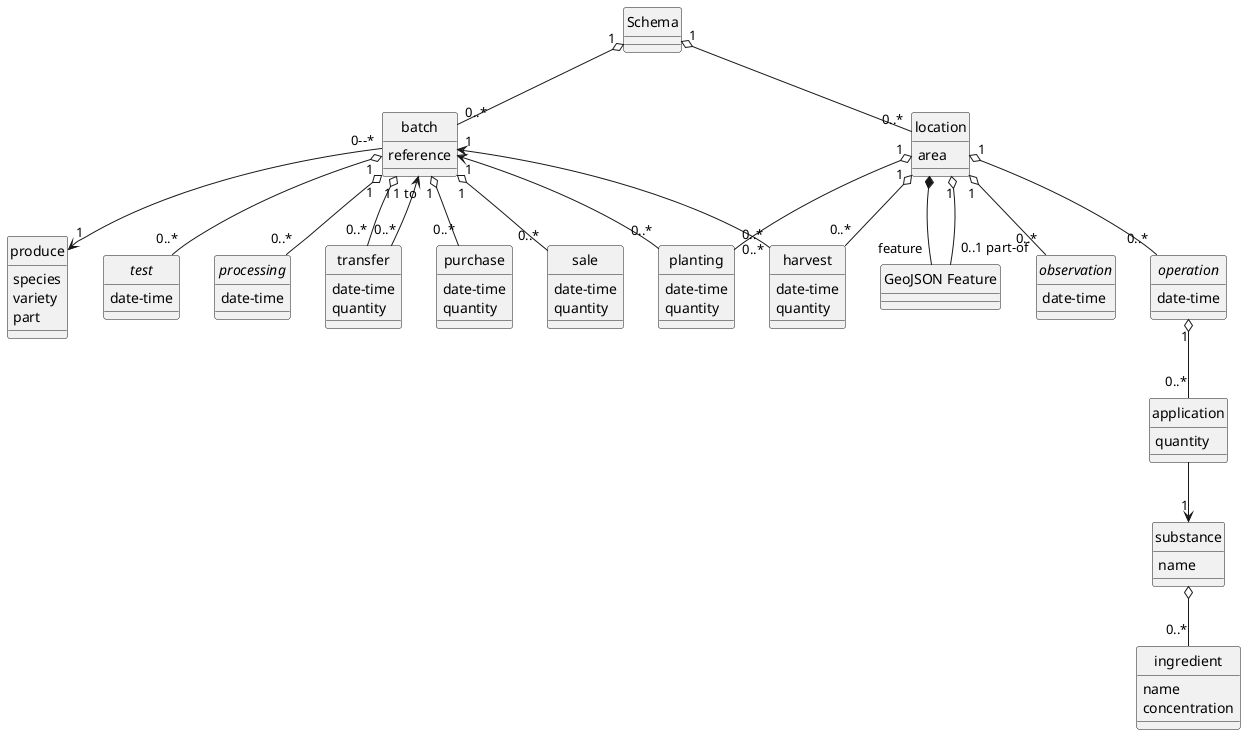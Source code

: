 @startuml
hide circle

class Schema

class harvest {
date-time
quantity
}
location "1" o-- "0..*" harvest
batch "1" <-- "0..*" harvest

class planting {
date-time
quantity
}
location "1" o-- "0..*" planting
batch "1" <-- "0..*" planting

class location {
area
}
Schema "1" o-- "0..*" location

class "GeoJSON Feature" as feature

location *-- "feature" feature
location "1" o-- "0..1 part-of" feature

class transfer {
date-time
quantity
}
batch "1" o-- "0..*" transfer
batch "1 to" <-- "0..*" transfer

class purchase {
date-time
quantity
}
batch "1" o-- "0..*" purchase

class sale {
date-time
quantity
}
batch "1" o-- "0..*" sale

class batch {
reference
}
Schema "1" o-- "0..*" batch

class produce {
species
variety
part
}
batch "0--*" --> "1" produce

abstract observation {
date-time
}
location "1" o-- "0..*" observation

abstract operation {
date-time
}
location "1" o-- "0..*" operation
operation "1" o-- "0..*" application

abstract test {
date-time
}
batch "1" o-- "0..*" test

abstract processing {
date-time
}
batch "1" o-- "0..*" processing

class application {
	quantity
}

class substance {
name
}
application --> "1" substance

class ingredient {
name
concentration
}
substance o-- "0..*" ingredient
@enduml

